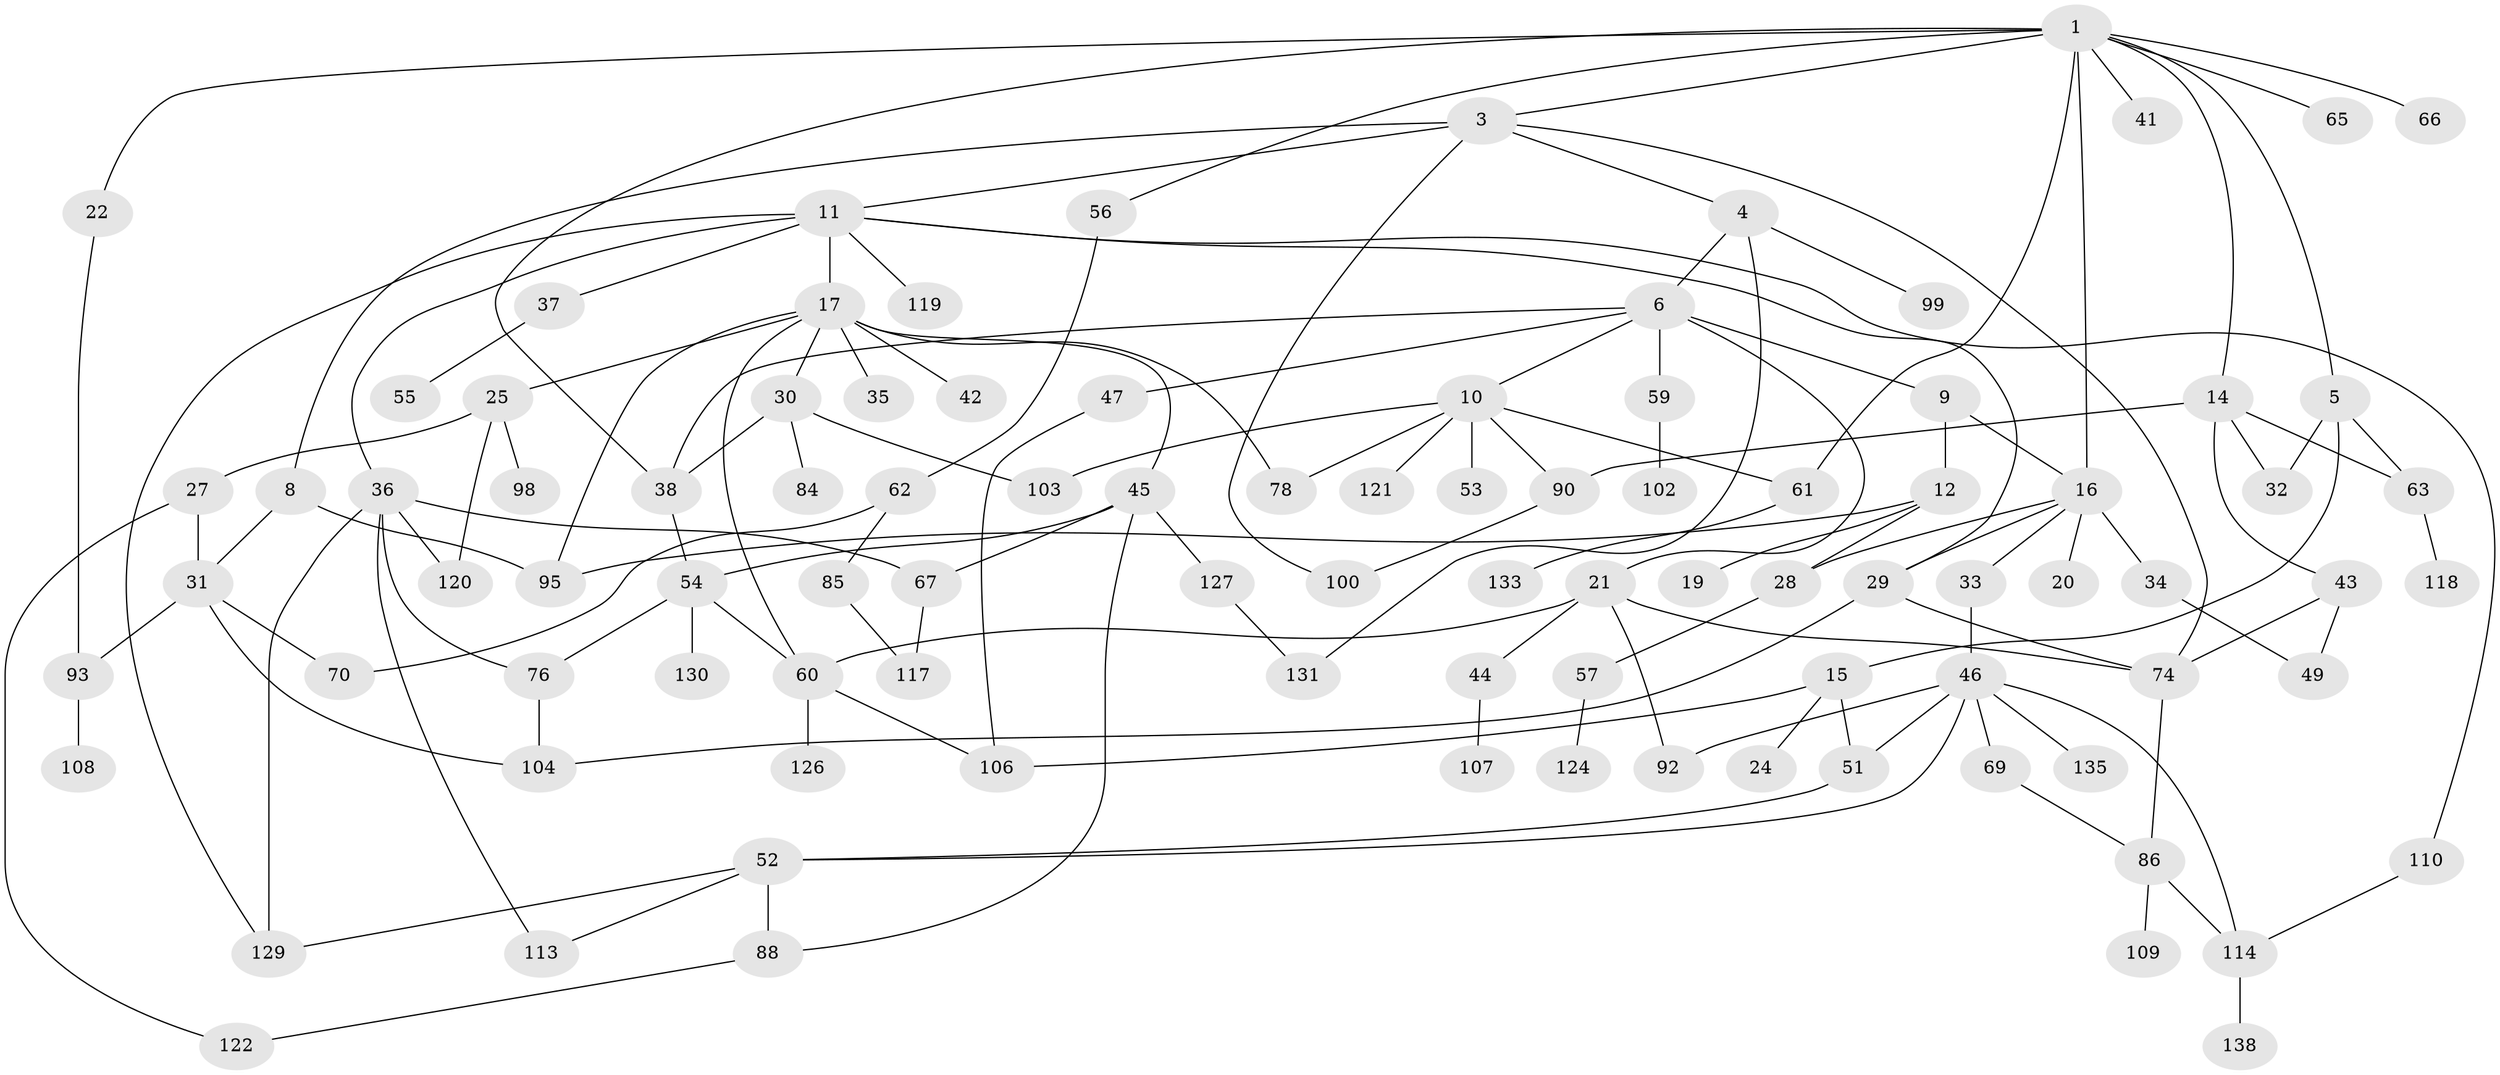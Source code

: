 // original degree distribution, {8: 0.007246376811594203, 5: 0.036231884057971016, 6: 0.036231884057971016, 4: 0.13043478260869565, 3: 0.2391304347826087, 7: 0.014492753623188406, 2: 0.30434782608695654, 1: 0.2318840579710145}
// Generated by graph-tools (version 1.1) at 2025/10/02/27/25 16:10:50]
// undirected, 96 vertices, 139 edges
graph export_dot {
graph [start="1"]
  node [color=gray90,style=filled];
  1 [super="+2"];
  3 [super="+97"];
  4 [super="+13"];
  5 [super="+87"];
  6 [super="+7"];
  8;
  9 [super="+79"];
  10 [super="+48"];
  11 [super="+23"];
  12;
  14 [super="+58"];
  15 [super="+105"];
  16 [super="+18"];
  17 [super="+26"];
  19;
  20;
  21 [super="+132"];
  22;
  24;
  25;
  27 [super="+111"];
  28 [super="+40"];
  29 [super="+96"];
  30 [super="+77"];
  31 [super="+72"];
  32 [super="+73"];
  33 [super="+128"];
  34;
  35 [super="+75"];
  36 [super="+50"];
  37 [super="+39"];
  38 [super="+71"];
  41;
  42;
  43;
  44;
  45 [super="+82"];
  46 [super="+64"];
  47;
  49 [super="+101"];
  51;
  52 [super="+83"];
  53;
  54;
  55;
  56;
  57 [super="+80"];
  59;
  60 [super="+125"];
  61 [super="+81"];
  62 [super="+68"];
  63 [super="+112"];
  65;
  66;
  67 [super="+116"];
  69 [super="+91"];
  70;
  74 [super="+89"];
  76;
  78;
  84;
  85;
  86;
  88 [super="+94"];
  90;
  92;
  93 [super="+115"];
  95 [super="+123"];
  98;
  99;
  100;
  102;
  103;
  104;
  106 [super="+137"];
  107;
  108;
  109;
  110;
  113;
  114 [super="+136"];
  117;
  118;
  119;
  120;
  121;
  122;
  124;
  126;
  127 [super="+134"];
  129;
  130;
  131;
  133;
  135;
  138;
  1 -- 3;
  1 -- 5;
  1 -- 22;
  1 -- 38;
  1 -- 41;
  1 -- 65;
  1 -- 66;
  1 -- 16;
  1 -- 56;
  1 -- 61;
  1 -- 14;
  3 -- 4;
  3 -- 8;
  3 -- 11;
  3 -- 100;
  3 -- 74;
  4 -- 6;
  4 -- 131;
  4 -- 99;
  5 -- 15;
  5 -- 32;
  5 -- 63;
  6 -- 9;
  6 -- 21;
  6 -- 10;
  6 -- 59;
  6 -- 47;
  6 -- 38;
  8 -- 31;
  8 -- 95;
  9 -- 12;
  9 -- 16;
  10 -- 121;
  10 -- 53;
  10 -- 90;
  10 -- 103;
  10 -- 61;
  10 -- 78;
  11 -- 17 [weight=2];
  11 -- 37;
  11 -- 110;
  11 -- 129;
  11 -- 29;
  11 -- 36;
  11 -- 119;
  12 -- 19;
  12 -- 28;
  12 -- 95;
  14 -- 43;
  14 -- 90;
  14 -- 63;
  14 -- 32;
  15 -- 24;
  15 -- 106;
  15 -- 51;
  16 -- 29;
  16 -- 33;
  16 -- 34;
  16 -- 20;
  16 -- 28;
  17 -- 25;
  17 -- 30;
  17 -- 45;
  17 -- 78;
  17 -- 35;
  17 -- 42;
  17 -- 60;
  17 -- 95;
  21 -- 44;
  21 -- 60;
  21 -- 74;
  21 -- 92;
  22 -- 93;
  25 -- 27;
  25 -- 98;
  25 -- 120;
  27 -- 31;
  27 -- 122;
  28 -- 57;
  29 -- 74;
  29 -- 104;
  30 -- 103;
  30 -- 84;
  30 -- 38;
  31 -- 93;
  31 -- 70;
  31 -- 104;
  33 -- 46;
  34 -- 49;
  36 -- 67;
  36 -- 120;
  36 -- 76;
  36 -- 113;
  36 -- 129;
  37 -- 55;
  38 -- 54;
  43 -- 49;
  43 -- 74;
  44 -- 107;
  45 -- 54;
  45 -- 88;
  45 -- 67;
  45 -- 127;
  46 -- 51;
  46 -- 69;
  46 -- 135;
  46 -- 52;
  46 -- 92;
  46 -- 114;
  47 -- 106;
  51 -- 52;
  52 -- 129;
  52 -- 88;
  52 -- 113;
  54 -- 76;
  54 -- 130;
  54 -- 60;
  56 -- 62;
  57 -- 124;
  59 -- 102;
  60 -- 126;
  60 -- 106;
  61 -- 133;
  62 -- 85;
  62 -- 70;
  63 -- 118;
  67 -- 117;
  69 -- 86;
  74 -- 86;
  76 -- 104;
  85 -- 117;
  86 -- 109;
  86 -- 114;
  88 -- 122;
  90 -- 100;
  93 -- 108;
  110 -- 114;
  114 -- 138;
  127 -- 131;
}
